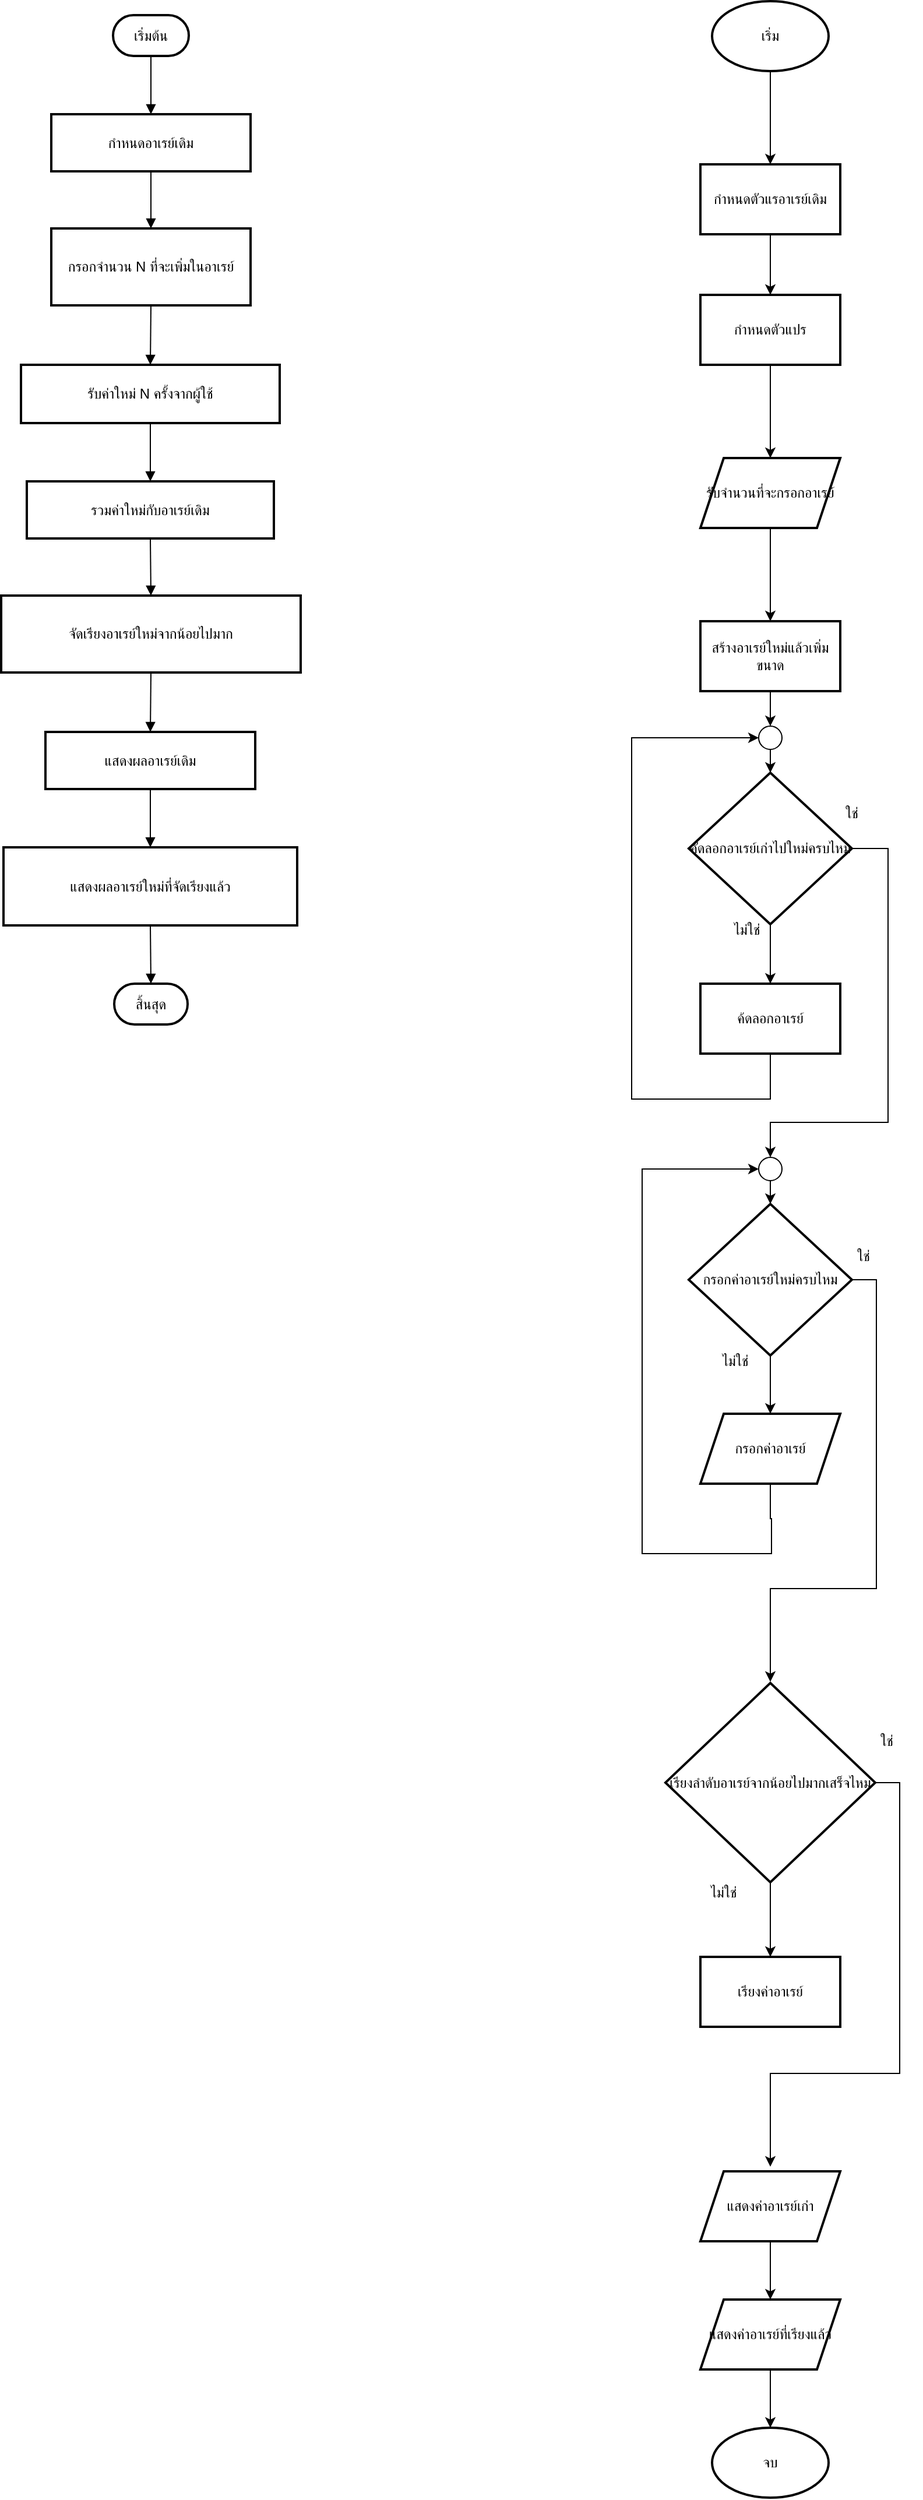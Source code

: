 <mxfile version="25.0.3">
  <diagram name="Page-1" id="1awcQCMkyWFa8zuUrcZW">
    <mxGraphModel dx="965" dy="510" grid="1" gridSize="10" guides="1" tooltips="1" connect="1" arrows="1" fold="1" page="1" pageScale="1" pageWidth="850" pageHeight="1100" math="0" shadow="0">
      <root>
        <mxCell id="0" />
        <mxCell id="1" parent="0" />
        <mxCell id="BEQ1sclxLFF9sdV0f1_m-1" value="เริ่มต้น" style="rounded=1;whiteSpace=wrap;arcSize=50;strokeWidth=2;" vertex="1" parent="1">
          <mxGeometry x="116" y="20" width="65" height="35" as="geometry" />
        </mxCell>
        <mxCell id="BEQ1sclxLFF9sdV0f1_m-2" value="กำหนดอาเรย์เดิม" style="whiteSpace=wrap;strokeWidth=2;" vertex="1" parent="1">
          <mxGeometry x="63" y="105" width="171" height="49" as="geometry" />
        </mxCell>
        <mxCell id="BEQ1sclxLFF9sdV0f1_m-3" value="กรอกจำนวน N ที่จะเพิ่มในอาเรย์" style="whiteSpace=wrap;strokeWidth=2;" vertex="1" parent="1">
          <mxGeometry x="63" y="203" width="171" height="66" as="geometry" />
        </mxCell>
        <mxCell id="BEQ1sclxLFF9sdV0f1_m-4" value="รับค่าใหม่ N ครั้งจากผู้ใช้" style="whiteSpace=wrap;strokeWidth=2;" vertex="1" parent="1">
          <mxGeometry x="37" y="320" width="222" height="50" as="geometry" />
        </mxCell>
        <mxCell id="BEQ1sclxLFF9sdV0f1_m-5" value="รวมค่าใหม่กับอาเรย์เดิม" style="whiteSpace=wrap;strokeWidth=2;" vertex="1" parent="1">
          <mxGeometry x="42" y="420" width="212" height="49" as="geometry" />
        </mxCell>
        <mxCell id="BEQ1sclxLFF9sdV0f1_m-6" value="จัดเรียงอาเรย์ใหม่จากน้อยไปมาก" style="whiteSpace=wrap;strokeWidth=2;" vertex="1" parent="1">
          <mxGeometry x="20" y="518" width="257" height="66" as="geometry" />
        </mxCell>
        <mxCell id="BEQ1sclxLFF9sdV0f1_m-7" value="แสดงผลอาเรย์เดิม" style="whiteSpace=wrap;strokeWidth=2;" vertex="1" parent="1">
          <mxGeometry x="58" y="635" width="180" height="49" as="geometry" />
        </mxCell>
        <mxCell id="BEQ1sclxLFF9sdV0f1_m-8" value="แสดงผลอาเรย์ใหม่ที่จัดเรียงแล้ว" style="whiteSpace=wrap;strokeWidth=2;" vertex="1" parent="1">
          <mxGeometry x="22" y="734" width="252" height="67" as="geometry" />
        </mxCell>
        <mxCell id="BEQ1sclxLFF9sdV0f1_m-9" value="สิ้นสุด" style="rounded=1;whiteSpace=wrap;arcSize=50;strokeWidth=2;" vertex="1" parent="1">
          <mxGeometry x="117" y="851" width="63" height="35" as="geometry" />
        </mxCell>
        <mxCell id="BEQ1sclxLFF9sdV0f1_m-10" value="" style="curved=1;startArrow=none;endArrow=block;exitX=0.5;exitY=0.99;entryX=0.5;entryY=-0.01;rounded=0;" edge="1" parent="1" source="BEQ1sclxLFF9sdV0f1_m-1" target="BEQ1sclxLFF9sdV0f1_m-2">
          <mxGeometry relative="1" as="geometry">
            <Array as="points" />
          </mxGeometry>
        </mxCell>
        <mxCell id="BEQ1sclxLFF9sdV0f1_m-11" value="" style="curved=1;startArrow=none;endArrow=block;exitX=0.5;exitY=0.99;entryX=0.5;entryY=0.01;rounded=0;" edge="1" parent="1" source="BEQ1sclxLFF9sdV0f1_m-2" target="BEQ1sclxLFF9sdV0f1_m-3">
          <mxGeometry relative="1" as="geometry">
            <Array as="points" />
          </mxGeometry>
        </mxCell>
        <mxCell id="BEQ1sclxLFF9sdV0f1_m-12" value="" style="curved=1;startArrow=none;endArrow=block;exitX=0.5;exitY=1.01;entryX=0.5;entryY=0;rounded=0;" edge="1" parent="1" source="BEQ1sclxLFF9sdV0f1_m-3" target="BEQ1sclxLFF9sdV0f1_m-4">
          <mxGeometry relative="1" as="geometry">
            <Array as="points" />
          </mxGeometry>
        </mxCell>
        <mxCell id="BEQ1sclxLFF9sdV0f1_m-13" value="" style="curved=1;startArrow=none;endArrow=block;exitX=0.5;exitY=0.99;entryX=0.5;entryY=-0.01;rounded=0;" edge="1" parent="1" source="BEQ1sclxLFF9sdV0f1_m-4" target="BEQ1sclxLFF9sdV0f1_m-5">
          <mxGeometry relative="1" as="geometry">
            <Array as="points" />
          </mxGeometry>
        </mxCell>
        <mxCell id="BEQ1sclxLFF9sdV0f1_m-14" value="" style="curved=1;startArrow=none;endArrow=block;exitX=0.5;exitY=0.99;entryX=0.5;entryY=0.01;rounded=0;" edge="1" parent="1" source="BEQ1sclxLFF9sdV0f1_m-5" target="BEQ1sclxLFF9sdV0f1_m-6">
          <mxGeometry relative="1" as="geometry">
            <Array as="points" />
          </mxGeometry>
        </mxCell>
        <mxCell id="BEQ1sclxLFF9sdV0f1_m-15" value="" style="curved=1;startArrow=none;endArrow=block;exitX=0.5;exitY=1.01;entryX=0.5;entryY=0;rounded=0;" edge="1" parent="1" source="BEQ1sclxLFF9sdV0f1_m-6" target="BEQ1sclxLFF9sdV0f1_m-7">
          <mxGeometry relative="1" as="geometry">
            <Array as="points" />
          </mxGeometry>
        </mxCell>
        <mxCell id="BEQ1sclxLFF9sdV0f1_m-16" value="" style="curved=1;startArrow=none;endArrow=block;exitX=0.5;exitY=1;entryX=0.5;entryY=0;rounded=0;" edge="1" parent="1" source="BEQ1sclxLFF9sdV0f1_m-7" target="BEQ1sclxLFF9sdV0f1_m-8">
          <mxGeometry relative="1" as="geometry">
            <Array as="points" />
          </mxGeometry>
        </mxCell>
        <mxCell id="BEQ1sclxLFF9sdV0f1_m-17" value="" style="curved=1;startArrow=none;endArrow=block;exitX=0.5;exitY=1;entryX=0.5;entryY=0;rounded=0;" edge="1" parent="1" source="BEQ1sclxLFF9sdV0f1_m-8" target="BEQ1sclxLFF9sdV0f1_m-9">
          <mxGeometry relative="1" as="geometry">
            <Array as="points" />
          </mxGeometry>
        </mxCell>
        <mxCell id="BEQ1sclxLFF9sdV0f1_m-20" value="" style="edgeStyle=orthogonalEdgeStyle;rounded=0;orthogonalLoop=1;jettySize=auto;html=1;" edge="1" parent="1" source="BEQ1sclxLFF9sdV0f1_m-18" target="BEQ1sclxLFF9sdV0f1_m-19">
          <mxGeometry relative="1" as="geometry" />
        </mxCell>
        <mxCell id="BEQ1sclxLFF9sdV0f1_m-18" value="เริ่ม" style="strokeWidth=2;html=1;shape=mxgraph.flowchart.start_1;whiteSpace=wrap;" vertex="1" parent="1">
          <mxGeometry x="630" y="8" width="100" height="60" as="geometry" />
        </mxCell>
        <mxCell id="BEQ1sclxLFF9sdV0f1_m-22" value="" style="edgeStyle=orthogonalEdgeStyle;rounded=0;orthogonalLoop=1;jettySize=auto;html=1;" edge="1" parent="1" source="BEQ1sclxLFF9sdV0f1_m-19" target="BEQ1sclxLFF9sdV0f1_m-21">
          <mxGeometry relative="1" as="geometry" />
        </mxCell>
        <mxCell id="BEQ1sclxLFF9sdV0f1_m-19" value="กำหนดตัวแรอาเรย์เดิม" style="whiteSpace=wrap;html=1;strokeWidth=2;" vertex="1" parent="1">
          <mxGeometry x="620" y="148" width="120" height="60" as="geometry" />
        </mxCell>
        <mxCell id="BEQ1sclxLFF9sdV0f1_m-24" value="" style="edgeStyle=orthogonalEdgeStyle;rounded=0;orthogonalLoop=1;jettySize=auto;html=1;" edge="1" parent="1" source="BEQ1sclxLFF9sdV0f1_m-21" target="BEQ1sclxLFF9sdV0f1_m-23">
          <mxGeometry relative="1" as="geometry" />
        </mxCell>
        <mxCell id="BEQ1sclxLFF9sdV0f1_m-21" value="กำหนดตัวแปร" style="whiteSpace=wrap;html=1;strokeWidth=2;" vertex="1" parent="1">
          <mxGeometry x="620" y="260" width="120" height="60" as="geometry" />
        </mxCell>
        <mxCell id="BEQ1sclxLFF9sdV0f1_m-28" value="" style="edgeStyle=orthogonalEdgeStyle;rounded=0;orthogonalLoop=1;jettySize=auto;html=1;" edge="1" parent="1" source="BEQ1sclxLFF9sdV0f1_m-23" target="BEQ1sclxLFF9sdV0f1_m-27">
          <mxGeometry relative="1" as="geometry" />
        </mxCell>
        <mxCell id="BEQ1sclxLFF9sdV0f1_m-23" value="รับจำนวนที่จะกรอกอาเรย์" style="shape=parallelogram;perimeter=parallelogramPerimeter;whiteSpace=wrap;html=1;fixedSize=1;strokeWidth=2;" vertex="1" parent="1">
          <mxGeometry x="620" y="400" width="120" height="60" as="geometry" />
        </mxCell>
        <mxCell id="BEQ1sclxLFF9sdV0f1_m-30" value="" style="edgeStyle=orthogonalEdgeStyle;rounded=0;orthogonalLoop=1;jettySize=auto;html=1;" edge="1" parent="1" source="BEQ1sclxLFF9sdV0f1_m-34" target="BEQ1sclxLFF9sdV0f1_m-29">
          <mxGeometry relative="1" as="geometry" />
        </mxCell>
        <mxCell id="BEQ1sclxLFF9sdV0f1_m-27" value="สร้างอาเรย์ใหม่แล้วเพิ่มขนาด" style="whiteSpace=wrap;html=1;strokeWidth=2;" vertex="1" parent="1">
          <mxGeometry x="620" y="540" width="120" height="60" as="geometry" />
        </mxCell>
        <mxCell id="BEQ1sclxLFF9sdV0f1_m-32" value="" style="edgeStyle=orthogonalEdgeStyle;rounded=0;orthogonalLoop=1;jettySize=auto;html=1;" edge="1" parent="1" source="BEQ1sclxLFF9sdV0f1_m-29" target="BEQ1sclxLFF9sdV0f1_m-31">
          <mxGeometry relative="1" as="geometry" />
        </mxCell>
        <mxCell id="BEQ1sclxLFF9sdV0f1_m-40" style="edgeStyle=orthogonalEdgeStyle;rounded=0;orthogonalLoop=1;jettySize=auto;html=1;entryX=0.5;entryY=0;entryDx=0;entryDy=0;entryPerimeter=0;" edge="1" parent="1" source="BEQ1sclxLFF9sdV0f1_m-29" target="BEQ1sclxLFF9sdV0f1_m-45">
          <mxGeometry relative="1" as="geometry">
            <mxPoint x="680" y="1040" as="targetPoint" />
            <Array as="points">
              <mxPoint x="781" y="735" />
              <mxPoint x="781" y="970" />
              <mxPoint x="680" y="970" />
            </Array>
          </mxGeometry>
        </mxCell>
        <mxCell id="BEQ1sclxLFF9sdV0f1_m-29" value="คัดลอกอาเรย์เก่าไปใหม่ครบไหม" style="rhombus;whiteSpace=wrap;html=1;strokeWidth=2;" vertex="1" parent="1">
          <mxGeometry x="610" y="670" width="140" height="130" as="geometry" />
        </mxCell>
        <mxCell id="BEQ1sclxLFF9sdV0f1_m-33" style="edgeStyle=orthogonalEdgeStyle;rounded=0;orthogonalLoop=1;jettySize=auto;html=1;exitX=0.5;exitY=1;exitDx=0;exitDy=0;entryX=0;entryY=0.5;entryDx=0;entryDy=0;entryPerimeter=0;" edge="1" parent="1" source="BEQ1sclxLFF9sdV0f1_m-31" target="BEQ1sclxLFF9sdV0f1_m-34">
          <mxGeometry relative="1" as="geometry">
            <mxPoint x="660" y="630" as="targetPoint" />
            <Array as="points">
              <mxPoint x="680" y="950" />
              <mxPoint x="561" y="950" />
              <mxPoint x="561" y="640" />
            </Array>
          </mxGeometry>
        </mxCell>
        <mxCell id="BEQ1sclxLFF9sdV0f1_m-31" value="ค้ดลอกอาเรย์" style="whiteSpace=wrap;html=1;strokeWidth=2;" vertex="1" parent="1">
          <mxGeometry x="620" y="851" width="120" height="60" as="geometry" />
        </mxCell>
        <mxCell id="BEQ1sclxLFF9sdV0f1_m-35" value="" style="edgeStyle=orthogonalEdgeStyle;rounded=0;orthogonalLoop=1;jettySize=auto;html=1;" edge="1" parent="1" source="BEQ1sclxLFF9sdV0f1_m-27" target="BEQ1sclxLFF9sdV0f1_m-34">
          <mxGeometry relative="1" as="geometry">
            <mxPoint x="680" y="600" as="sourcePoint" />
            <mxPoint x="680" y="670" as="targetPoint" />
          </mxGeometry>
        </mxCell>
        <mxCell id="BEQ1sclxLFF9sdV0f1_m-34" value="" style="verticalLabelPosition=bottom;verticalAlign=top;html=1;shape=mxgraph.flowchart.on-page_reference;" vertex="1" parent="1">
          <mxGeometry x="670" y="630" width="20" height="20" as="geometry" />
        </mxCell>
        <mxCell id="BEQ1sclxLFF9sdV0f1_m-38" value="ไม่ใช่" style="text;html=1;align=center;verticalAlign=middle;whiteSpace=wrap;rounded=0;" vertex="1" parent="1">
          <mxGeometry x="630" y="790" width="60" height="30" as="geometry" />
        </mxCell>
        <mxCell id="BEQ1sclxLFF9sdV0f1_m-39" value="ใช่" style="text;html=1;align=center;verticalAlign=middle;whiteSpace=wrap;rounded=0;" vertex="1" parent="1">
          <mxGeometry x="720" y="690" width="60" height="30" as="geometry" />
        </mxCell>
        <mxCell id="BEQ1sclxLFF9sdV0f1_m-43" value="" style="edgeStyle=orthogonalEdgeStyle;rounded=0;orthogonalLoop=1;jettySize=auto;html=1;" edge="1" parent="1" source="BEQ1sclxLFF9sdV0f1_m-41" target="BEQ1sclxLFF9sdV0f1_m-42">
          <mxGeometry relative="1" as="geometry" />
        </mxCell>
        <mxCell id="BEQ1sclxLFF9sdV0f1_m-50" style="edgeStyle=orthogonalEdgeStyle;rounded=0;orthogonalLoop=1;jettySize=auto;html=1;" edge="1" parent="1" source="BEQ1sclxLFF9sdV0f1_m-41">
          <mxGeometry relative="1" as="geometry">
            <mxPoint x="680" y="1450" as="targetPoint" />
            <Array as="points">
              <mxPoint x="771" y="1105" />
              <mxPoint x="771" y="1370" />
              <mxPoint x="680" y="1370" />
            </Array>
          </mxGeometry>
        </mxCell>
        <mxCell id="BEQ1sclxLFF9sdV0f1_m-41" value="กรอกค่าอาเรย์ใหม่ครบไหม" style="rhombus;whiteSpace=wrap;html=1;strokeWidth=2;" vertex="1" parent="1">
          <mxGeometry x="610" y="1040" width="140" height="130" as="geometry" />
        </mxCell>
        <mxCell id="BEQ1sclxLFF9sdV0f1_m-44" style="edgeStyle=orthogonalEdgeStyle;rounded=0;orthogonalLoop=1;jettySize=auto;html=1;entryX=0;entryY=0.5;entryDx=0;entryDy=0;entryPerimeter=0;" edge="1" parent="1" source="BEQ1sclxLFF9sdV0f1_m-42" target="BEQ1sclxLFF9sdV0f1_m-45">
          <mxGeometry relative="1" as="geometry">
            <mxPoint x="660" y="1010" as="targetPoint" />
            <Array as="points">
              <mxPoint x="680" y="1310" />
              <mxPoint x="681" y="1310" />
              <mxPoint x="681" y="1340" />
              <mxPoint x="570" y="1340" />
              <mxPoint x="570" y="1010" />
            </Array>
          </mxGeometry>
        </mxCell>
        <mxCell id="BEQ1sclxLFF9sdV0f1_m-42" value="กรอกค่าอาเรย์" style="shape=parallelogram;perimeter=parallelogramPerimeter;whiteSpace=wrap;html=1;fixedSize=1;strokeWidth=2;" vertex="1" parent="1">
          <mxGeometry x="620" y="1220" width="120" height="60" as="geometry" />
        </mxCell>
        <mxCell id="BEQ1sclxLFF9sdV0f1_m-46" value="" style="edgeStyle=orthogonalEdgeStyle;rounded=0;orthogonalLoop=1;jettySize=auto;html=1;" edge="1" parent="1" source="BEQ1sclxLFF9sdV0f1_m-45" target="BEQ1sclxLFF9sdV0f1_m-41">
          <mxGeometry relative="1" as="geometry" />
        </mxCell>
        <mxCell id="BEQ1sclxLFF9sdV0f1_m-45" value="" style="verticalLabelPosition=bottom;verticalAlign=top;html=1;shape=mxgraph.flowchart.on-page_reference;" vertex="1" parent="1">
          <mxGeometry x="670" y="1000" width="20" height="20" as="geometry" />
        </mxCell>
        <mxCell id="BEQ1sclxLFF9sdV0f1_m-47" value="ไม่ใช่" style="text;html=1;align=center;verticalAlign=middle;whiteSpace=wrap;rounded=0;" vertex="1" parent="1">
          <mxGeometry x="620" y="1160" width="60" height="30" as="geometry" />
        </mxCell>
        <mxCell id="BEQ1sclxLFF9sdV0f1_m-49" value="ใช่" style="text;html=1;align=center;verticalAlign=middle;whiteSpace=wrap;rounded=0;" vertex="1" parent="1">
          <mxGeometry x="730" y="1070" width="60" height="30" as="geometry" />
        </mxCell>
        <mxCell id="BEQ1sclxLFF9sdV0f1_m-52" value="" style="edgeStyle=orthogonalEdgeStyle;rounded=0;orthogonalLoop=1;jettySize=auto;html=1;" edge="1" parent="1" source="BEQ1sclxLFF9sdV0f1_m-54" target="BEQ1sclxLFF9sdV0f1_m-57">
          <mxGeometry relative="1" as="geometry" />
        </mxCell>
        <mxCell id="BEQ1sclxLFF9sdV0f1_m-53" style="edgeStyle=orthogonalEdgeStyle;rounded=0;orthogonalLoop=1;jettySize=auto;html=1;" edge="1" parent="1" source="BEQ1sclxLFF9sdV0f1_m-54">
          <mxGeometry relative="1" as="geometry">
            <mxPoint x="680" y="1866" as="targetPoint" />
            <Array as="points">
              <mxPoint x="791" y="1537" />
              <mxPoint x="791" y="1786" />
              <mxPoint x="680" y="1786" />
            </Array>
          </mxGeometry>
        </mxCell>
        <mxCell id="BEQ1sclxLFF9sdV0f1_m-54" value="เรียงลำดับอาเรย์จากน้อยไปมากเสร็จไหม" style="rhombus;whiteSpace=wrap;html=1;strokeWidth=2;" vertex="1" parent="1">
          <mxGeometry x="590" y="1451" width="180" height="171" as="geometry" />
        </mxCell>
        <mxCell id="BEQ1sclxLFF9sdV0f1_m-55" value="ไม่ใช่" style="text;html=1;align=center;verticalAlign=middle;whiteSpace=wrap;rounded=0;" vertex="1" parent="1">
          <mxGeometry x="610" y="1616" width="60" height="30" as="geometry" />
        </mxCell>
        <mxCell id="BEQ1sclxLFF9sdV0f1_m-56" value="ใช่" style="text;html=1;align=center;verticalAlign=middle;whiteSpace=wrap;rounded=0;" vertex="1" parent="1">
          <mxGeometry x="750" y="1486" width="60" height="30" as="geometry" />
        </mxCell>
        <mxCell id="BEQ1sclxLFF9sdV0f1_m-57" value="เรียงค่าอาเรย์" style="whiteSpace=wrap;html=1;strokeWidth=2;" vertex="1" parent="1">
          <mxGeometry x="620" y="1686" width="120" height="60" as="geometry" />
        </mxCell>
        <mxCell id="BEQ1sclxLFF9sdV0f1_m-62" value="" style="edgeStyle=orthogonalEdgeStyle;rounded=0;orthogonalLoop=1;jettySize=auto;html=1;" edge="1" parent="1" source="BEQ1sclxLFF9sdV0f1_m-58" target="BEQ1sclxLFF9sdV0f1_m-61">
          <mxGeometry relative="1" as="geometry" />
        </mxCell>
        <mxCell id="BEQ1sclxLFF9sdV0f1_m-58" value="แสดงค่าอาเรย์ที่เรียงแล้ว" style="shape=parallelogram;perimeter=parallelogramPerimeter;whiteSpace=wrap;html=1;fixedSize=1;strokeWidth=2;" vertex="1" parent="1">
          <mxGeometry x="620" y="1980" width="120" height="60" as="geometry" />
        </mxCell>
        <mxCell id="BEQ1sclxLFF9sdV0f1_m-60" value="" style="edgeStyle=orthogonalEdgeStyle;rounded=0;orthogonalLoop=1;jettySize=auto;html=1;" edge="1" parent="1" source="BEQ1sclxLFF9sdV0f1_m-59" target="BEQ1sclxLFF9sdV0f1_m-58">
          <mxGeometry relative="1" as="geometry" />
        </mxCell>
        <mxCell id="BEQ1sclxLFF9sdV0f1_m-59" value="แสดงค่าอาเรย์เก่า" style="shape=parallelogram;perimeter=parallelogramPerimeter;whiteSpace=wrap;html=1;fixedSize=1;strokeWidth=2;" vertex="1" parent="1">
          <mxGeometry x="620" y="1870" width="120" height="60" as="geometry" />
        </mxCell>
        <mxCell id="BEQ1sclxLFF9sdV0f1_m-61" value="จบ" style="strokeWidth=2;html=1;shape=mxgraph.flowchart.start_1;whiteSpace=wrap;" vertex="1" parent="1">
          <mxGeometry x="630" y="2090" width="100" height="60" as="geometry" />
        </mxCell>
      </root>
    </mxGraphModel>
  </diagram>
</mxfile>
